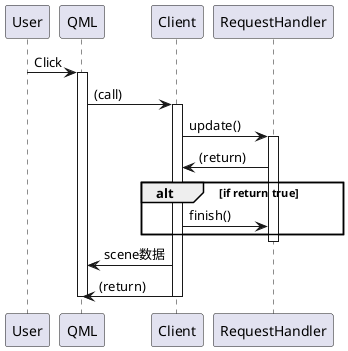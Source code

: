 @startuml

User -> QML: Click
activate QML
QML -> Client: (call)
activate Client

Client -> RequestHandler: update()
activate RequestHandler

RequestHandler -> Client: (return)
alt if return true
  Client -> RequestHandler: finish()
end

deactivate RequestHandler

Client -> QML: scene数据
Client -> QML: (return)
deactivate Client
deactivate QML

@enduml
